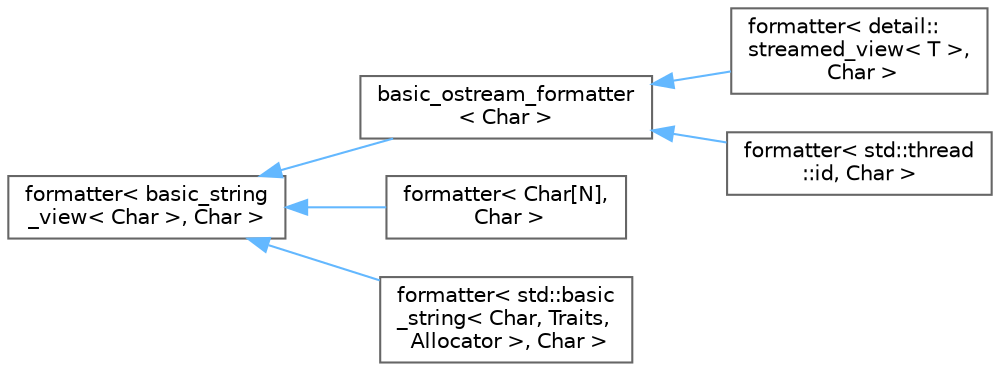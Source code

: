 digraph "类继承关系图"
{
 // LATEX_PDF_SIZE
  bgcolor="transparent";
  edge [fontname=Helvetica,fontsize=10,labelfontname=Helvetica,labelfontsize=10];
  node [fontname=Helvetica,fontsize=10,shape=box,height=0.2,width=0.4];
  rankdir="LR";
  Node0 [id="Node000000",label="formatter\< basic_string\l_view\< Char \>, Char \>",height=0.2,width=0.4,color="grey40", fillcolor="white", style="filled",URL="$structformatter.html",tooltip=" "];
  Node0 -> Node1 [id="edge4938_Node000000_Node000001",dir="back",color="steelblue1",style="solid",tooltip=" "];
  Node1 [id="Node000001",label="basic_ostream_formatter\l\< Char \>",height=0.2,width=0.4,color="grey40", fillcolor="white", style="filled",URL="$structbasic__ostream__formatter.html",tooltip=" "];
  Node1 -> Node2 [id="edge4939_Node000001_Node000002",dir="back",color="steelblue1",style="solid",tooltip=" "];
  Node2 [id="Node000002",label="formatter\< detail::\lstreamed_view\< T \>,\l Char \>",height=0.2,width=0.4,color="grey40", fillcolor="white", style="filled",URL="$structformatter_3_01detail_1_1streamed__view_3_01_t_01_4_00_01_char_01_4.html",tooltip=" "];
  Node1 -> Node3 [id="edge4940_Node000001_Node000003",dir="back",color="steelblue1",style="solid",tooltip=" "];
  Node3 [id="Node000003",label="formatter\< std::thread\l::id, Char \>",height=0.2,width=0.4,color="grey40", fillcolor="white", style="filled",URL="$structformatter_3_01std_1_1thread_1_1id_00_01_char_01_4.html",tooltip=" "];
  Node0 -> Node4 [id="edge4941_Node000000_Node000004",dir="back",color="steelblue1",style="solid",tooltip=" "];
  Node4 [id="Node000004",label="formatter\< Char[N],\l Char \>",height=0.2,width=0.4,color="grey40", fillcolor="white", style="filled",URL="$structformatter_3_01_char_0f_n_0e_00_01_char_01_4.html",tooltip=" "];
  Node0 -> Node5 [id="edge4942_Node000000_Node000005",dir="back",color="steelblue1",style="solid",tooltip=" "];
  Node5 [id="Node000005",label="formatter\< std::basic\l_string\< Char, Traits,\l Allocator \>, Char \>",height=0.2,width=0.4,color="grey40", fillcolor="white", style="filled",URL="$classformatter_3_01std_1_1basic__string_3_01_char_00_01_traits_00_01_allocator_01_4_00_01_char_01_4.html",tooltip=" "];
}
